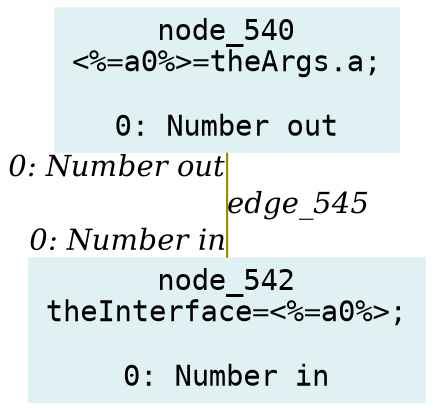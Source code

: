 digraph g{node_540 [shape="box", style="filled", color="#dff1f2", fontname="Courier", label="node_540
<%=a0%>=theArgs.a;

0: Number out" ]
node_542 [shape="box", style="filled", color="#dff1f2", fontname="Courier", label="node_542
theInterface=<%=a0%>;

0: Number in" ]
node_540 -> node_542 [dir=none, arrowHead=none, fontname="Times-Italic", arrowsize=1, color="#9d8400", label="edge_545",  headlabel="0: Number in", taillabel="0: Number out" ]
}